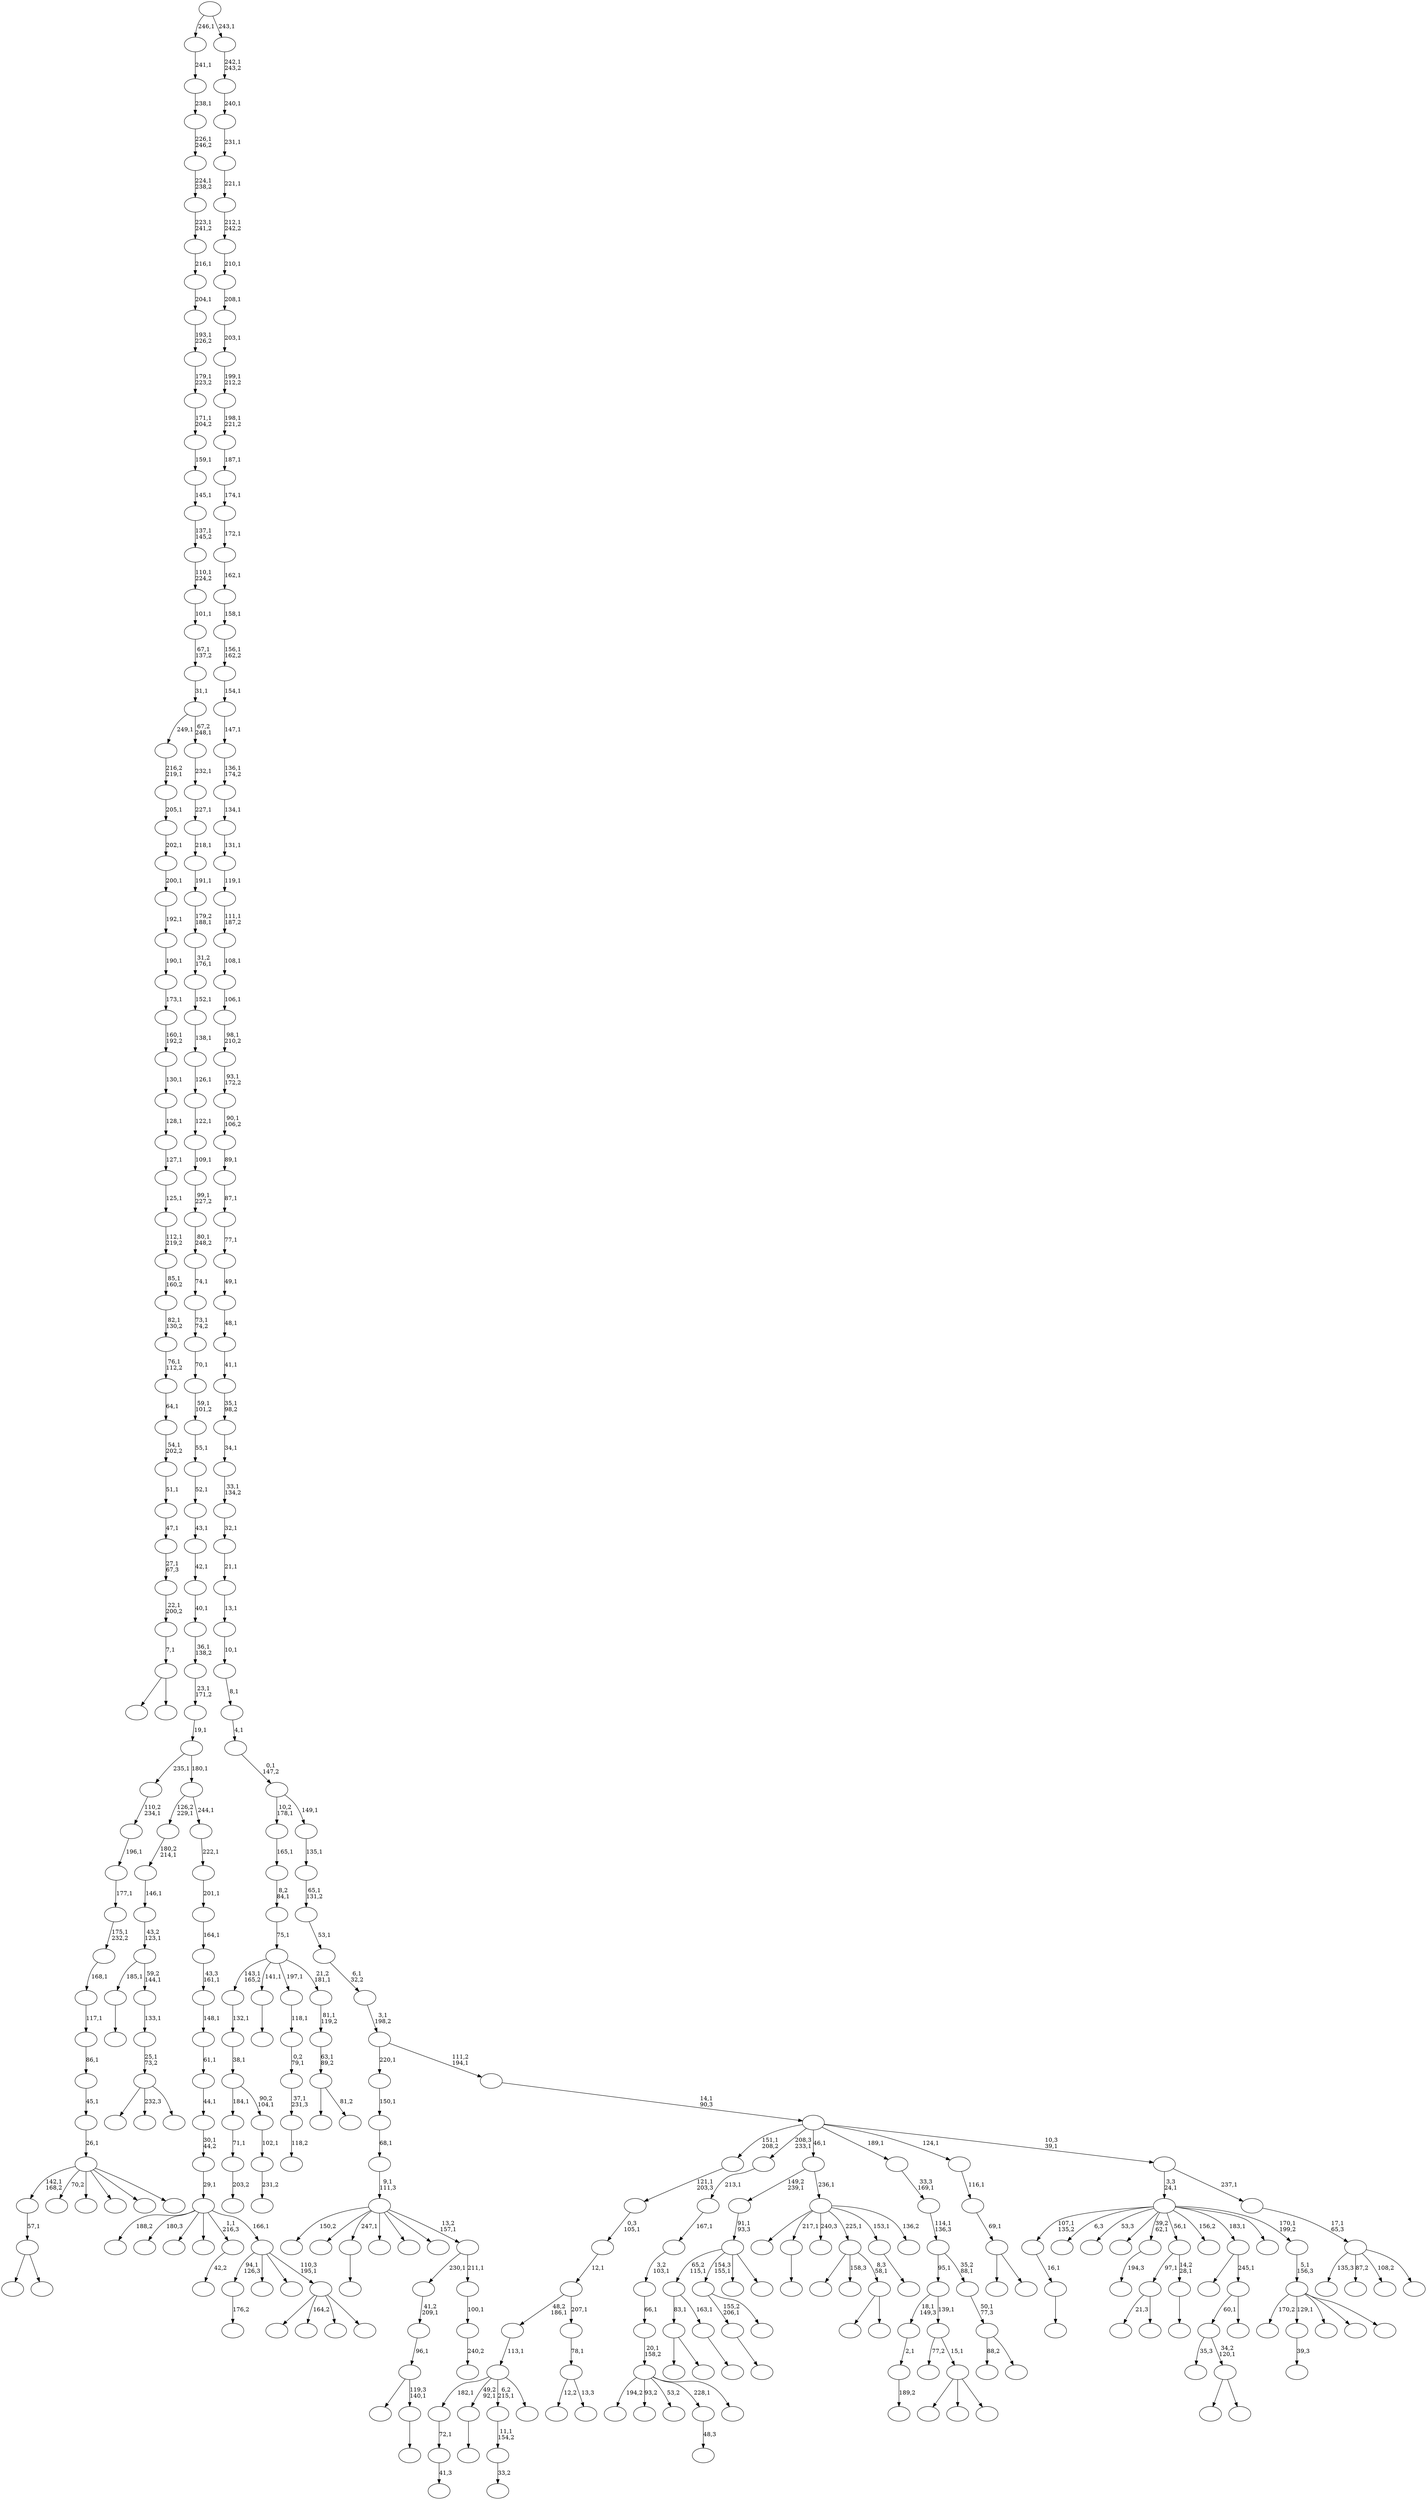 digraph T {
	350 [label=""]
	349 [label=""]
	348 [label=""]
	347 [label=""]
	346 [label=""]
	345 [label=""]
	344 [label=""]
	343 [label=""]
	342 [label=""]
	341 [label=""]
	340 [label=""]
	339 [label=""]
	338 [label=""]
	337 [label=""]
	336 [label=""]
	335 [label=""]
	334 [label=""]
	333 [label=""]
	332 [label=""]
	331 [label=""]
	330 [label=""]
	329 [label=""]
	328 [label=""]
	327 [label=""]
	326 [label=""]
	325 [label=""]
	324 [label=""]
	323 [label=""]
	322 [label=""]
	321 [label=""]
	320 [label=""]
	319 [label=""]
	318 [label=""]
	317 [label=""]
	316 [label=""]
	315 [label=""]
	314 [label=""]
	313 [label=""]
	312 [label=""]
	311 [label=""]
	310 [label=""]
	309 [label=""]
	308 [label=""]
	307 [label=""]
	306 [label=""]
	305 [label=""]
	304 [label=""]
	303 [label=""]
	302 [label=""]
	301 [label=""]
	300 [label=""]
	299 [label=""]
	298 [label=""]
	297 [label=""]
	296 [label=""]
	295 [label=""]
	294 [label=""]
	293 [label=""]
	292 [label=""]
	291 [label=""]
	290 [label=""]
	289 [label=""]
	288 [label=""]
	287 [label=""]
	286 [label=""]
	285 [label=""]
	284 [label=""]
	283 [label=""]
	282 [label=""]
	281 [label=""]
	280 [label=""]
	279 [label=""]
	278 [label=""]
	277 [label=""]
	276 [label=""]
	275 [label=""]
	274 [label=""]
	273 [label=""]
	272 [label=""]
	271 [label=""]
	270 [label=""]
	269 [label=""]
	268 [label=""]
	267 [label=""]
	266 [label=""]
	265 [label=""]
	264 [label=""]
	263 [label=""]
	262 [label=""]
	261 [label=""]
	260 [label=""]
	259 [label=""]
	258 [label=""]
	257 [label=""]
	256 [label=""]
	255 [label=""]
	254 [label=""]
	253 [label=""]
	252 [label=""]
	251 [label=""]
	250 [label=""]
	249 [label=""]
	248 [label=""]
	247 [label=""]
	246 [label=""]
	245 [label=""]
	244 [label=""]
	243 [label=""]
	242 [label=""]
	241 [label=""]
	240 [label=""]
	239 [label=""]
	238 [label=""]
	237 [label=""]
	236 [label=""]
	235 [label=""]
	234 [label=""]
	233 [label=""]
	232 [label=""]
	231 [label=""]
	230 [label=""]
	229 [label=""]
	228 [label=""]
	227 [label=""]
	226 [label=""]
	225 [label=""]
	224 [label=""]
	223 [label=""]
	222 [label=""]
	221 [label=""]
	220 [label=""]
	219 [label=""]
	218 [label=""]
	217 [label=""]
	216 [label=""]
	215 [label=""]
	214 [label=""]
	213 [label=""]
	212 [label=""]
	211 [label=""]
	210 [label=""]
	209 [label=""]
	208 [label=""]
	207 [label=""]
	206 [label=""]
	205 [label=""]
	204 [label=""]
	203 [label=""]
	202 [label=""]
	201 [label=""]
	200 [label=""]
	199 [label=""]
	198 [label=""]
	197 [label=""]
	196 [label=""]
	195 [label=""]
	194 [label=""]
	193 [label=""]
	192 [label=""]
	191 [label=""]
	190 [label=""]
	189 [label=""]
	188 [label=""]
	187 [label=""]
	186 [label=""]
	185 [label=""]
	184 [label=""]
	183 [label=""]
	182 [label=""]
	181 [label=""]
	180 [label=""]
	179 [label=""]
	178 [label=""]
	177 [label=""]
	176 [label=""]
	175 [label=""]
	174 [label=""]
	173 [label=""]
	172 [label=""]
	171 [label=""]
	170 [label=""]
	169 [label=""]
	168 [label=""]
	167 [label=""]
	166 [label=""]
	165 [label=""]
	164 [label=""]
	163 [label=""]
	162 [label=""]
	161 [label=""]
	160 [label=""]
	159 [label=""]
	158 [label=""]
	157 [label=""]
	156 [label=""]
	155 [label=""]
	154 [label=""]
	153 [label=""]
	152 [label=""]
	151 [label=""]
	150 [label=""]
	149 [label=""]
	148 [label=""]
	147 [label=""]
	146 [label=""]
	145 [label=""]
	144 [label=""]
	143 [label=""]
	142 [label=""]
	141 [label=""]
	140 [label=""]
	139 [label=""]
	138 [label=""]
	137 [label=""]
	136 [label=""]
	135 [label=""]
	134 [label=""]
	133 [label=""]
	132 [label=""]
	131 [label=""]
	130 [label=""]
	129 [label=""]
	128 [label=""]
	127 [label=""]
	126 [label=""]
	125 [label=""]
	124 [label=""]
	123 [label=""]
	122 [label=""]
	121 [label=""]
	120 [label=""]
	119 [label=""]
	118 [label=""]
	117 [label=""]
	116 [label=""]
	115 [label=""]
	114 [label=""]
	113 [label=""]
	112 [label=""]
	111 [label=""]
	110 [label=""]
	109 [label=""]
	108 [label=""]
	107 [label=""]
	106 [label=""]
	105 [label=""]
	104 [label=""]
	103 [label=""]
	102 [label=""]
	101 [label=""]
	100 [label=""]
	99 [label=""]
	98 [label=""]
	97 [label=""]
	96 [label=""]
	95 [label=""]
	94 [label=""]
	93 [label=""]
	92 [label=""]
	91 [label=""]
	90 [label=""]
	89 [label=""]
	88 [label=""]
	87 [label=""]
	86 [label=""]
	85 [label=""]
	84 [label=""]
	83 [label=""]
	82 [label=""]
	81 [label=""]
	80 [label=""]
	79 [label=""]
	78 [label=""]
	77 [label=""]
	76 [label=""]
	75 [label=""]
	74 [label=""]
	73 [label=""]
	72 [label=""]
	71 [label=""]
	70 [label=""]
	69 [label=""]
	68 [label=""]
	67 [label=""]
	66 [label=""]
	65 [label=""]
	64 [label=""]
	63 [label=""]
	62 [label=""]
	61 [label=""]
	60 [label=""]
	59 [label=""]
	58 [label=""]
	57 [label=""]
	56 [label=""]
	55 [label=""]
	54 [label=""]
	53 [label=""]
	52 [label=""]
	51 [label=""]
	50 [label=""]
	49 [label=""]
	48 [label=""]
	47 [label=""]
	46 [label=""]
	45 [label=""]
	44 [label=""]
	43 [label=""]
	42 [label=""]
	41 [label=""]
	40 [label=""]
	39 [label=""]
	38 [label=""]
	37 [label=""]
	36 [label=""]
	35 [label=""]
	34 [label=""]
	33 [label=""]
	32 [label=""]
	31 [label=""]
	30 [label=""]
	29 [label=""]
	28 [label=""]
	27 [label=""]
	26 [label=""]
	25 [label=""]
	24 [label=""]
	23 [label=""]
	22 [label=""]
	21 [label=""]
	20 [label=""]
	19 [label=""]
	18 [label=""]
	17 [label=""]
	16 [label=""]
	15 [label=""]
	14 [label=""]
	13 [label=""]
	12 [label=""]
	11 [label=""]
	10 [label=""]
	9 [label=""]
	8 [label=""]
	7 [label=""]
	6 [label=""]
	5 [label=""]
	4 [label=""]
	3 [label=""]
	2 [label=""]
	1 [label=""]
	0 [label=""]
	347 -> 348 [label="41,3"]
	346 -> 347 [label="72,1"]
	344 -> 345 [label=""]
	342 -> 343 [label=""]
	338 -> 350 [label=""]
	338 -> 339 [label=""]
	337 -> 338 [label="57,1"]
	326 -> 327 [label="33,2"]
	325 -> 326 [label="11,1\n154,2"]
	323 -> 324 [label="39,3"]
	321 -> 322 [label="203,2"]
	320 -> 321 [label="71,1"]
	318 -> 319 [label="231,2"]
	317 -> 318 [label="102,1"]
	316 -> 320 [label="184,1"]
	316 -> 317 [label="90,2\n104,1"]
	315 -> 316 [label="38,1"]
	314 -> 315 [label="132,1"]
	312 -> 313 [label=""]
	310 -> 311 [label="176,2"]
	307 -> 308 [label="189,2"]
	306 -> 307 [label="2,1"]
	303 -> 304 [label=""]
	302 -> 303 [label="16,1"]
	297 -> 340 [label=""]
	297 -> 298 [label=""]
	296 -> 297 [label="7,1"]
	295 -> 296 [label="22,1\n200,2"]
	294 -> 295 [label="27,1\n67,3"]
	293 -> 294 [label="47,1"]
	292 -> 293 [label="51,1"]
	291 -> 292 [label="54,1\n202,2"]
	290 -> 291 [label="64,1"]
	289 -> 290 [label="76,1\n112,2"]
	288 -> 289 [label="82,1\n130,2"]
	287 -> 288 [label="85,1\n160,2"]
	286 -> 287 [label="112,1\n219,2"]
	285 -> 286 [label="125,1"]
	284 -> 285 [label="127,1"]
	283 -> 284 [label="128,1"]
	282 -> 283 [label="130,1"]
	281 -> 282 [label="160,1\n192,2"]
	280 -> 281 [label="173,1"]
	279 -> 280 [label="190,1"]
	278 -> 279 [label="192,1"]
	277 -> 278 [label="200,1"]
	276 -> 277 [label="202,1"]
	275 -> 276 [label="205,1"]
	274 -> 275 [label="216,2\n219,1"]
	270 -> 271 [label=""]
	262 -> 263 [label=""]
	260 -> 305 [label=""]
	260 -> 261 [label=""]
	254 -> 255 [label=""]
	253 -> 260 [label="83,1"]
	253 -> 254 [label="163,1"]
	251 -> 252 [label="118,2"]
	250 -> 251 [label="37,1\n231,3"]
	249 -> 250 [label="0,2\n79,1"]
	248 -> 249 [label="118,1"]
	245 -> 332 [label="21,3"]
	245 -> 246 [label=""]
	243 -> 346 [label="182,1"]
	243 -> 344 [label="49,2\n92,1"]
	243 -> 325 [label="6,2\n215,1"]
	243 -> 244 [label=""]
	242 -> 243 [label="113,1"]
	239 -> 312 [label="155,2\n206,1"]
	239 -> 240 [label=""]
	237 -> 238 [label=""]
	234 -> 299 [label=""]
	234 -> 235 [label="81,2"]
	233 -> 234 [label="63,1\n89,2"]
	232 -> 233 [label="81,1\n119,2"]
	231 -> 314 [label="143,1\n165,2"]
	231 -> 262 [label="141,1"]
	231 -> 248 [label="197,1"]
	231 -> 232 [label="21,2\n181,1"]
	230 -> 231 [label="75,1"]
	229 -> 230 [label="8,2\n84,1"]
	228 -> 229 [label="165,1"]
	224 -> 225 [label=""]
	223 -> 331 [label=""]
	223 -> 224 [label="119,3\n140,1"]
	222 -> 223 [label="96,1"]
	221 -> 222 [label="41,2\n209,1"]
	219 -> 220 [label="194,3"]
	216 -> 217 [label="48,3"]
	214 -> 215 [label=""]
	213 -> 245 [label="97,1"]
	213 -> 214 [label="14,2\n28,1"]
	203 -> 341 [label=""]
	203 -> 236 [label="232,3"]
	203 -> 204 [label=""]
	202 -> 203 [label="25,1\n73,2"]
	201 -> 202 [label="133,1"]
	200 -> 342 [label="185,1"]
	200 -> 201 [label="59,2\n144,1"]
	199 -> 200 [label="43,2\n123,1"]
	198 -> 199 [label="146,1"]
	197 -> 198 [label="180,2\n214,1"]
	195 -> 333 [label=""]
	195 -> 196 [label=""]
	194 -> 257 [label="35,3"]
	194 -> 195 [label="34,2\n120,1"]
	192 -> 253 [label="65,2\n115,1"]
	192 -> 239 [label="154,3\n155,1"]
	192 -> 226 [label=""]
	192 -> 193 [label=""]
	191 -> 192 [label="91,1\n93,3"]
	187 -> 268 [label=""]
	187 -> 188 [label=""]
	186 -> 205 [label=""]
	186 -> 189 [label="158,3"]
	186 -> 187 [label="8,3\n58,1"]
	184 -> 194 [label="60,1"]
	184 -> 185 [label=""]
	183 -> 212 [label=""]
	183 -> 184 [label="245,1"]
	179 -> 334 [label="12,2"]
	179 -> 180 [label="13,3"]
	178 -> 179 [label="78,1"]
	177 -> 242 [label="48,2\n186,1"]
	177 -> 178 [label="207,1"]
	176 -> 177 [label="12,1"]
	175 -> 176 [label="0,3\n105,1"]
	174 -> 175 [label="121,1\n203,3"]
	170 -> 349 [label="194,2"]
	170 -> 273 [label="93,2"]
	170 -> 258 [label="53,2"]
	170 -> 216 [label="228,1"]
	170 -> 171 [label=""]
	169 -> 170 [label="20,1\n158,2"]
	168 -> 169 [label="66,1"]
	167 -> 168 [label="3,2\n103,1"]
	166 -> 167 [label="167,1"]
	165 -> 166 [label="213,1"]
	160 -> 161 [label=""]
	158 -> 159 [label="42,2"]
	154 -> 337 [label="142,1\n168,2"]
	154 -> 336 [label="70,2"]
	154 -> 266 [label=""]
	154 -> 218 [label=""]
	154 -> 172 [label=""]
	154 -> 155 [label=""]
	153 -> 154 [label="26,1"]
	152 -> 153 [label="45,1"]
	151 -> 152 [label="86,1"]
	150 -> 151 [label="117,1"]
	149 -> 150 [label="168,1"]
	148 -> 149 [label="175,1\n232,2"]
	147 -> 148 [label="177,1"]
	146 -> 147 [label="196,1"]
	145 -> 146 [label="110,2\n234,1"]
	143 -> 301 [label=""]
	143 -> 209 [label="164,2"]
	143 -> 206 [label=""]
	143 -> 144 [label=""]
	142 -> 310 [label="94,1\n126,3"]
	142 -> 264 [label=""]
	142 -> 162 [label=""]
	142 -> 143 [label="110,3\n195,1"]
	141 -> 309 [label="188,2"]
	141 -> 272 [label="180,3"]
	141 -> 211 [label=""]
	141 -> 208 [label=""]
	141 -> 158 [label="1,1\n216,3"]
	141 -> 142 [label="166,1"]
	140 -> 141 [label="29,1"]
	139 -> 140 [label="30,1\n44,2"]
	138 -> 139 [label="44,1"]
	137 -> 138 [label="61,1"]
	136 -> 137 [label="148,1"]
	135 -> 136 [label="43,3\n161,1"]
	134 -> 135 [label="164,1"]
	133 -> 134 [label="201,1"]
	132 -> 133 [label="222,1"]
	131 -> 197 [label="126,2\n229,1"]
	131 -> 132 [label="244,1"]
	130 -> 145 [label="235,1"]
	130 -> 131 [label="180,1"]
	129 -> 130 [label="19,1"]
	128 -> 129 [label="23,1\n171,2"]
	127 -> 128 [label="36,1\n138,2"]
	126 -> 127 [label="40,1"]
	125 -> 126 [label="42,1"]
	124 -> 125 [label="43,1"]
	123 -> 124 [label="52,1"]
	122 -> 123 [label="55,1"]
	121 -> 122 [label="59,1\n101,2"]
	120 -> 121 [label="70,1"]
	119 -> 120 [label="73,1\n74,2"]
	118 -> 119 [label="74,1"]
	117 -> 118 [label="80,1\n248,2"]
	116 -> 117 [label="99,1\n227,2"]
	115 -> 116 [label="109,1"]
	114 -> 115 [label="122,1"]
	113 -> 114 [label="126,1"]
	112 -> 113 [label="138,1"]
	111 -> 112 [label="152,1"]
	110 -> 111 [label="31,2\n176,1"]
	109 -> 110 [label="179,2\n188,1"]
	108 -> 109 [label="191,1"]
	107 -> 108 [label="218,1"]
	106 -> 107 [label="227,1"]
	105 -> 106 [label="232,1"]
	104 -> 274 [label="249,1"]
	104 -> 105 [label="67,2\n248,1"]
	103 -> 104 [label="31,1"]
	102 -> 103 [label="67,1\n137,2"]
	101 -> 102 [label="101,1"]
	100 -> 101 [label="110,1\n224,2"]
	99 -> 100 [label="137,1\n145,2"]
	98 -> 99 [label="145,1"]
	97 -> 98 [label="159,1"]
	96 -> 97 [label="171,1\n204,2"]
	95 -> 96 [label="179,1\n223,2"]
	94 -> 95 [label="193,1\n226,2"]
	93 -> 94 [label="204,1"]
	92 -> 93 [label="216,1"]
	91 -> 92 [label="223,1\n241,2"]
	90 -> 91 [label="224,1\n238,2"]
	89 -> 90 [label="226,1\n246,2"]
	88 -> 89 [label="238,1"]
	87 -> 88 [label="241,1"]
	85 -> 300 [label=""]
	85 -> 267 [label=""]
	85 -> 86 [label=""]
	84 -> 210 [label="77,2"]
	84 -> 85 [label="15,1"]
	83 -> 306 [label="18,1\n149,3"]
	83 -> 84 [label="139,1"]
	81 -> 328 [label=""]
	81 -> 270 [label="217,1"]
	81 -> 265 [label="240,3"]
	81 -> 186 [label="225,1"]
	81 -> 160 [label="153,1"]
	81 -> 82 [label="136,2"]
	80 -> 191 [label="149,2\n239,1"]
	80 -> 81 [label="236,1"]
	78 -> 79 [label="240,2"]
	77 -> 78 [label="100,1"]
	76 -> 221 [label="230,1"]
	76 -> 77 [label="211,1"]
	75 -> 329 [label="150,2"]
	75 -> 241 [label=""]
	75 -> 237 [label="247,1"]
	75 -> 207 [label=""]
	75 -> 182 [label=""]
	75 -> 157 [label=""]
	75 -> 76 [label="13,2\n157,1"]
	74 -> 75 [label="9,1\n111,3"]
	73 -> 74 [label="68,1"]
	72 -> 73 [label="150,1"]
	70 -> 335 [label="170,2"]
	70 -> 323 [label="129,1"]
	70 -> 247 [label=""]
	70 -> 164 [label=""]
	70 -> 71 [label=""]
	69 -> 70 [label="5,1\n156,3"]
	68 -> 302 [label="107,1\n135,2"]
	68 -> 269 [label="6,3"]
	68 -> 259 [label="53,3"]
	68 -> 227 [label=""]
	68 -> 219 [label="39,2\n62,1"]
	68 -> 213 [label="56,1"]
	68 -> 190 [label="156,2"]
	68 -> 183 [label="183,1"]
	68 -> 173 [label=""]
	68 -> 69 [label="170,1\n199,2"]
	66 -> 330 [label="88,2"]
	66 -> 67 [label=""]
	65 -> 66 [label="50,1\n77,3"]
	64 -> 83 [label="95,1"]
	64 -> 65 [label="35,2\n88,1"]
	63 -> 64 [label="114,1\n136,3"]
	62 -> 63 [label="33,3\n169,1"]
	60 -> 156 [label=""]
	60 -> 61 [label=""]
	59 -> 60 [label="69,1"]
	58 -> 59 [label="116,1"]
	56 -> 256 [label="135,3"]
	56 -> 181 [label="87,2"]
	56 -> 163 [label="108,2"]
	56 -> 57 [label=""]
	55 -> 56 [label="17,1\n65,3"]
	54 -> 68 [label="3,3\n24,1"]
	54 -> 55 [label="237,1"]
	53 -> 174 [label="151,1\n208,2"]
	53 -> 165 [label="208,3\n233,1"]
	53 -> 80 [label="46,1"]
	53 -> 62 [label="189,1"]
	53 -> 58 [label="124,1"]
	53 -> 54 [label="10,3\n39,1"]
	52 -> 53 [label="14,1\n90,3"]
	51 -> 72 [label="220,1"]
	51 -> 52 [label="111,2\n194,1"]
	50 -> 51 [label="3,1\n198,2"]
	49 -> 50 [label="6,1\n32,2"]
	48 -> 49 [label="53,1"]
	47 -> 48 [label="65,1\n131,2"]
	46 -> 47 [label="135,1"]
	45 -> 228 [label="10,2\n178,1"]
	45 -> 46 [label="149,1"]
	44 -> 45 [label="0,1\n147,2"]
	43 -> 44 [label="4,1"]
	42 -> 43 [label="8,1"]
	41 -> 42 [label="10,1"]
	40 -> 41 [label="13,1"]
	39 -> 40 [label="21,1"]
	38 -> 39 [label="32,1"]
	37 -> 38 [label="33,1\n134,2"]
	36 -> 37 [label="34,1"]
	35 -> 36 [label="35,1\n98,2"]
	34 -> 35 [label="41,1"]
	33 -> 34 [label="48,1"]
	32 -> 33 [label="49,1"]
	31 -> 32 [label="77,1"]
	30 -> 31 [label="87,1"]
	29 -> 30 [label="89,1"]
	28 -> 29 [label="90,1\n106,2"]
	27 -> 28 [label="93,1\n172,2"]
	26 -> 27 [label="98,1\n210,2"]
	25 -> 26 [label="106,1"]
	24 -> 25 [label="108,1"]
	23 -> 24 [label="111,1\n187,2"]
	22 -> 23 [label="119,1"]
	21 -> 22 [label="131,1"]
	20 -> 21 [label="134,1"]
	19 -> 20 [label="136,1\n174,2"]
	18 -> 19 [label="147,1"]
	17 -> 18 [label="154,1"]
	16 -> 17 [label="156,1\n162,2"]
	15 -> 16 [label="158,1"]
	14 -> 15 [label="162,1"]
	13 -> 14 [label="172,1"]
	12 -> 13 [label="174,1"]
	11 -> 12 [label="187,1"]
	10 -> 11 [label="198,1\n221,2"]
	9 -> 10 [label="199,1\n212,2"]
	8 -> 9 [label="203,1"]
	7 -> 8 [label="208,1"]
	6 -> 7 [label="210,1"]
	5 -> 6 [label="212,1\n242,2"]
	4 -> 5 [label="221,1"]
	3 -> 4 [label="231,1"]
	2 -> 3 [label="240,1"]
	1 -> 2 [label="242,1\n243,2"]
	0 -> 87 [label="246,1"]
	0 -> 1 [label="243,1"]
}
